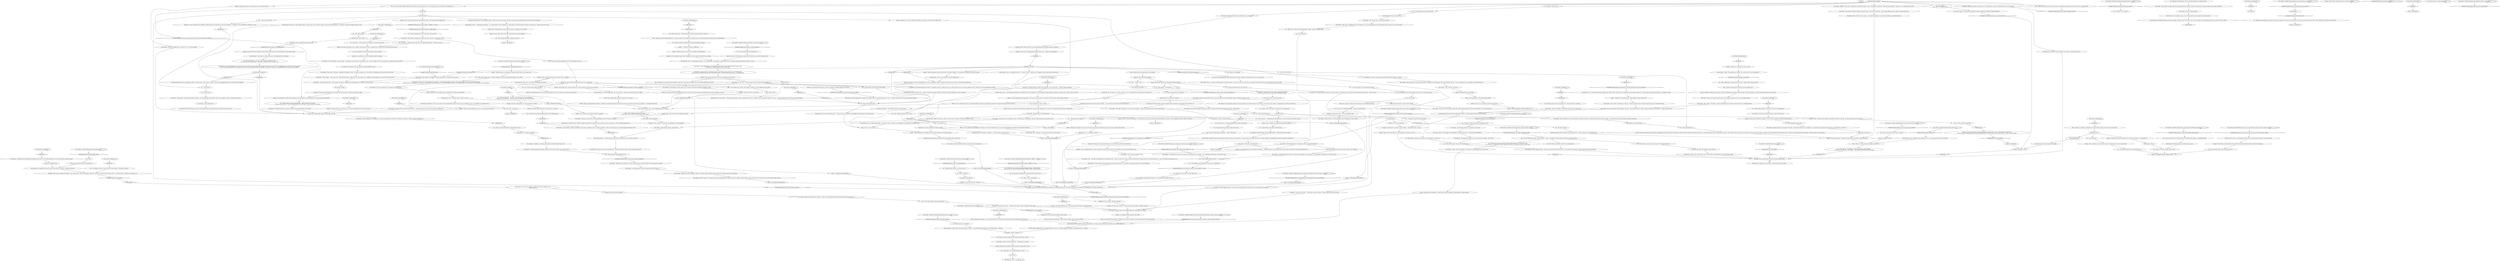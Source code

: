 # WHIRLING F1 / RHETORIC WC
# THE WHITECHECK TO MAKE SENSE OF THE SITUATION AND CONVINCE THE HARDIES TO COME CLEAN
# ==================================================
digraph G {
	  0 [label="START"];
	  1 [label="input"];
	  2 [label="You: \"So the missing eighth Hardie boy... is a Hardie girl?\""];
	  3 [label="Glen: \"You know, actually, some of the guys have been talking, and...\""];
	  4 [label="Rhetoric: Fair enough. I was just gonna make it up on the way. Here come the other good ideas!"];
	  5 [label="Titus Hardie: Variable[\"yard.hanged_pointed_at_cunoesse\"]"];
	  6 [label="Variable[\"yard.hanged_pointed_at_cunoesse\"]", shape=diamond];
	  7 [label="!(Variable[\"yard.hanged_pointed_at_cunoesse\"])", shape=diamond];
	  8 [label="Rhetoric: No, no. Don't listen to him. This is gold stuff. Now let's get *didactic*!"];
	  9 [label="You: \"Cock carousel.\""];
	  10 [label="Shanky: \"Fuck that! Kick his ass, boss, this is a fiddle-free establishment!\""];
	  11 [label="Titus Hardie: \"No, no. This fucking clown is trying to *get* to me. This ain't gonna work with Titus Hardie.\" He looks you in the eye. \"Put the fiddle down or walk away. It's that simple.\"\n\"No, no. This fucking suicide carny is trying to *get* to me. This ain't gonna work with Titus Hardie.\" He looks you in the eye. \"Put the fiddle down or walk away. It's that simple.\"
"];
	  12 [label="Fat Angus: \"We didn't light him on fire!\" You hear the fat man wheeze. He's trying to get up."];
	  13 [label="Kim Kitsuragi: \"There we go.\" He jots down a note. \"Don't come to the Wild North if you're not *white* enough.\""];
	  14 [label="Rhetoric: He'll get it. Go on."];
	  15 [label="Untitled hub"];
	  16 [label="You: \"Wait. Let's go back. I want to say something else...\""];
	  17 [label="Titus Hardie: \"We're not sure. Probably a bullet. The wound was difficult to see.\"\n\"Why the cover up?\""];
	  18 [label="Titus Hardie: You only manage to perform one more movement. An instinctive jerk to your left. Then -- no sound. No one screams. It's impossible to say where it comes from..."];
	  19 [label="Rhetoric: You caught the leader off guard. Now strike."];
	  20 [label="Fat Angus: \"I left it home. I can't get it, I'm too fucked...\" He grabs his chest. \"I'm sorry.\""];
	  21 [label="Jump to: [whathappenedthatnighthub]"];
	  22 [label="You: \"Yeah, I told you she's not what she seems. She's had special training -- for something shady.\""];
	  23 [label="Reaction Speed: Remember the two girls? He may be talking about the other one."];
	  24 [label="Jump to: [Untitled hub (03)]"];
	  25 [label="Titus Hardie: Variable[\"whirling.hardies_just_put_the_gun_in_your_mouth\"]"];
	  26 [label="Variable[\"whirling.hardies_just_put_the_gun_in_your_mouth\"]", shape=diamond];
	  27 [label="!(Variable[\"whirling.hardies_just_put_the_gun_in_your_mouth\"])", shape=diamond];
	  28 [label="Titus Hardie: \"What fucking questions, carousel man?\""];
	  29 [label="You: \"I don't feel so good.\""];
	  30 [label="Kim Kitsuragi: \"No-no,\" the lieutenant intervenes -- to re-contextualize. \"My partner is a spiritual man. He was a minister before joining the RCM. Many of us were...\""];
	  31 [label="Drama: Whatever -- just do the fiddle-thing, sire. It'll be artistic... and if you've already done it, do it *again*!"];
	  32 [label="Volition: *Pussy-boy?* What the hell is going on here? That does not sound trustworthy at all."];
	  33 [label="Shanky: \"Fatty!\" The little guy hits Angus on the back of the head. A loud slap. \"Say one more thing to the cops and I'll...\""];
	  34 [label="You: \"...because of some chick.\""];
	  35 [label="You: \"They drag you out back, light your corpse on fire and piss on you. They don't care.\"\n\"It's cool, guys.  You drag them out back, light their corpses on fire and piss on them. You don't care!\""];
	  36 [label="You: \"What do you mean, old man? What suicide?\""];
	  37 [label="Jump to: [whathappenedthatnighthub]"];
	  38 [label="Titus Hardie: \"Yeah -- she wouldn't. She's fucked if she shows up on police radar.\""];
	  39 [label="Titus Hardie: \"You do that.\" He grabs his beer and swirls it in his hand, then thinks of something. \"Hey, cop -- before you go.\""];
	  40 [label="You: \"Understood. Can you tell me anything about her? Name, current location?\"\n\"Sure. But can you tell me anything about this *affiliate*? Name, current location?\""];
	  41 [label="You: \"It's her, isn't it? The drug trafficker -- the missing eighth Hardie...\""];
	  42 [label="Logic: These theories -- not bad. Don't buy either one, but still. This guy's not as dumb as he looks."];
	  43 [label="Jump to: [Hardiehub1]"];
	  44 [label="Kim Kitsuragi: \"Yes, yes, a miniature train set...\" He turns to Titus. \"The point is, this *allegorical* Kim should've just told the truth.\""];
	  45 [label="You: \"Titus, the same thing happened to *me*. She manipulated *me* too.\""];
	  46 [label="You: I don't wanna say *cock-carousel* anymore."];
	  47 [label="Eugene: \"Brutal, Titus.\" He shakes his head. \"Brutal but true. She has a hold on him.\""];
	  48 [label="Rhetoric: Good. You got his attention. Now reward it with a  metaphor."];
	  49 [label="Titus Hardie: IsKimHere()"];
	  50 [label="IsKimHere()", shape=diamond];
	  51 [label="!(IsKimHere())", shape=diamond];
	  52 [label="Kim Kitsuragi: \"Officer? Look at me. I need to see if your face is drooping.\" He sounds incredibly worried."];
	  53 [label="You: \"Titus, man --  I was young and it was summer. I just had to take a dive.\""];
	  54 [label="Kim Kitsuragi: \"You won't hear it.\" The lieutenant intervenes. \"That's enough for the *circus* now, officer. Let's do *procedural questions* or even...\" He nods toward the exit. \"Why not take a little breather?\""];
	  55 [label="Eugene: \"Sounds like you're on some kind of carousel yourself. And it's not a pretty one.\""];
	  56 [label="Titus Hardie: Variable[\"whirling.hardie_failed_the_rhet_wc_again\"]"];
	  57 [label="Variable[\"whirling.hardie_failed_the_rhet_wc_again\"]", shape=diamond];
	  58 [label="!(Variable[\"whirling.hardie_failed_the_rhet_wc_again\"])", shape=diamond];
	  59 [label="You: \"Who do you think?\" (Keep playing the imaginary fiddle; grin sagely.)"];
	  60 [label="Titus Hardie: \"You better not OD in our booth, cop. Make sure you get out before you keel over.\""];
	  61 [label="Fat Angus: \"It wasn't that. It wasn't...\" the fat man says with a wheeze. \"We just couldn't get him down, okay?\""];
	  62 [label="You: \"That's it then. Case closed.\" (Look around.) \"We're going home, Kim.\""];
	  63 [label="You: \"You hear that, Angus! They're gonna kill me too!\""];
	  64 [label="Eugene: \"It wasn't for your fucking entertainment, Dennis. She...\" He gets a hold of himself."];
	  65 [label="You: \"What happened then?\""];
	  66 [label="Titus Hardie: \"Cop, I have no idea -- the girl says she didn't...\""];
	  67 [label="Titus Hardie: Variable[\"whirling.hardies_rhetoric_tibs_is_short_for_tiberius\"]"];
	  68 [label="Variable[\"whirling.hardies_rhetoric_tibs_is_short_for_tiberius\"]", shape=diamond];
	  69 [label="!(Variable[\"whirling.hardies_rhetoric_tibs_is_short_for_tiberius\"])", shape=diamond];
	  70 [label="Titus Hardie: \"Why *would* I?\" He looks you in the eye: \"I guess we abide all sorts of runaways and losers here. It's a Martinaise thing.\""];
	  71 [label="You: \"And you had ideas about *his* past too?\""];
	  72 [label="You: \"She's affiliated with the Hardies? So she's, like... a Hardie girl?\""];
	  73 [label="Titus Hardie: \"No. Absolutely not. She's just a woman who's sometimes in our company -- who  sympathizes with Klaasje. Let's leave it at that.\""];
	  74 [label="Titus Hardie: Variable[\"whirling.hardie_drugtrade_eight_is_trafficer\"] == true"];
	  75 [label="Variable[\"whirling.hardie_drugtrade_eight_is_trafficer\"] == true", shape=diamond];
	  76 [label="!(Variable[\"whirling.hardie_drugtrade_eight_is_trafficer\"] == true)", shape=diamond];
	  77 [label="Suggestion: What just happened between these two?"];
	  78 [label="You: \"Yes, Kim, I'm fine. Back to questions...\" (I don't want to die.)"];
	  79 [label="Titus Hardie: \"What fucking story?\""];
	  80 [label="Titus Hardie: \"But you -- you have *no idea* what you're doing up there. I can see it in your face, every time you come down and sing her song. She's in your head, man. You're fucked.\""];
	  81 [label="Titus Hardie: \"The fucking what now?\" He points to Garte. \"You mean the barman?\""];
	  82 [label="Titus Hardie: IsKimHere()"];
	  83 [label="IsKimHere()", shape=diamond];
	  84 [label="!(IsKimHere())", shape=diamond];
	  85 [label="Alain: \"Yeah like he's ever gonna pull top shelf pussy like that!\" The tattooed man laughs. \"He's what? Eight hundred years old now?\""];
	  86 [label="You: Can I? All those ideas looked really bad..."];
	  87 [label="You: \"I mean your sweet little plaything upstairs.\" (More fiddle playing.)"];
	  88 [label="Kim Kitsuragi: He gives you a stern sideways glance. \"Time to move to more *serious* matters. Like what really happened between you and the man you hanged.\""];
	  89 [label="You: \"They just hang you -- shoot you -- light you on fire. They don't care!\"\n\"It's cool, guys. You just hang them -- shoot them -- light them on fire. You don't care!\""];
	  90 [label="Titus Hardie: You only manage to perform one more movement. An instinctive jerk to your left. Then -- no sound. No one screams. It's impossible to say where it comes from..."];
	  91 [label="whathappenedthatnighthub"];
	  92 [label="Theo: \"No.\" You see him shake his silvery head. His calm voice is almost kind now. \"*I'm* not gonna do it. I'm too old for a shot like that now...\""];
	  93 [label="You: (Whisper) \"Kim, we did it.\""];
	  94 [label="You: \"Whose idea was it to hang him anyway -- hers?\""];
	  95 [label="Jump to: [whathappenedthatnighthub]"];
	  96 [label="Titus Hardie: \"Glad you understand that.\""];
	  97 [label="Titus Hardie: IsKimHere()"];
	  98 [label="IsKimHere()", shape=diamond];
	  99 [label="!(IsKimHere())", shape=diamond];
	  100 [label="Titus Hardie: \"Huh?\" He looks surprised."];
	  101 [label="Jump to: [Hardiehub1]"];
	  102 [label="Kim Kitsuragi: \"But I didn't say anything.\""];
	  103 [label="Kim Kitsuragi: \"That is absolutely not going to happen.\""];
	  104 [label="Titus Hardie: \"What are you, his bitch now?\""];
	  105 [label="Kim Kitsuragi: \"Thank you, I'll try,\" he says dryly. \"Please understand that Kim in this story was an allegory for *you*. You shouldn't try to hide the truth.\""];
	  106 [label="You: (Point to the lieutenant) \"You see, Kimothy here got himself into a jam...\""];
	  107 [label="Electrochemistry: That is a lie. You should cut FORWARD on the drink."];
	  108 [label="You: \"Like a damn deck of cards.\""];
	  109 [label="Rhetoric: These working class oafs don't know how to talk about *feelings*. You shouldn't have opened up to them. Or anyone."];
	  110 [label="You: \"I know what's going on here. I've been *wronged* too. I got this fucking dark shadow over my heart.\""];
	  111 [label="Titus Hardie: IsKimHere()"];
	  112 [label="IsKimHere()", shape=diamond];
	  113 [label="!(IsKimHere())", shape=diamond];
	  114 [label="You: \"Okay, men. It's clear you're being played like a fiddle.\" (Play an imaginary fiddle.)"];
	  115 [label="Titus Hardie: IsKimHere()"];
	  116 [label="IsKimHere()", shape=diamond];
	  117 [label="!(IsKimHere())", shape=diamond];
	  118 [label="Titus Hardie: \"*More* fiddle playing! I can't believe this shit. What is this *mime* trying to do, *get* to me?\"\n\"First he tries to kill himself and now this. What next?\""];
	  119 [label="Drama: He's working really, really hard to spin this."];
	  120 [label="Rhetoric: I do *not* understand! This fiddle play totally fell apart. The concept was solid, but the delivery -- *tragically* off. You sounded like a madman, not a cop."];
	  121 [label="Alain: A wince. It's involuntary. \"Bring that up *one more time* and you won't get to write that report.\""];
	  122 [label="Kim Kitsuragi: To your right, you sense the air move. The lieutenant draws his firearm."];
	  123 [label="Titus Hardie: IsKimHere()"];
	  124 [label="IsKimHere()", shape=diamond];
	  125 [label="!(IsKimHere())", shape=diamond];
	  126 [label="You: \"She told me some people were after her -- from Oranje. She wouldn't say more.\""];
	  127 [label="Titus Hardie: \"No,\" he shakes his head, \"you're not gonna be on a first name basis with this person.\""];
	  128 [label="Jump to: [whathappenedthatnighthub]"];
	  129 [label="Volition: He's calm now. Threw all that turmoil away and became himself again."];
	  130 [label="Kim Kitsuragi: \" ... \""];
	  131 [label="Rhetoric: So you put the gun in your mouth for the other guy -- couldn't even get it in your hand for me? This is bullshit. We'll never convince them without a gun."];
	  132 [label="You: I wanna get off, I don't like saying those things."];
	  133 [label="You: (Perform a dramatic *finale* on the imaginary fiddle.) \"The hunter becomes the hunter.\""];
	  134 [label="Titus Hardie: \"Look around, cop.\" He spreads his arms. \"These men are *dockworkers*, they don't wanna hear about your psycho circus!\""];
	  135 [label="You: \"I got fucked by some chick. Fucked real bad.\""];
	  136 [label="You: \"Cock carousel.\""];
	  137 [label="Titus Hardie: \"No, no, Glen... I wanna hear this. Who do you think is fucking fiddling me?\""];
	  138 [label="You: Okay, but *please* -- I can't afford to fail now. I've come too far..."];
	  139 [label="Titus Hardie: IsKimHere()"];
	  140 [label="IsKimHere()", shape=diamond];
	  141 [label="!(IsKimHere())", shape=diamond];
	  142 [label="You: \"Write it down, Kim -- in Martinaise they just kill you because they don't *like* you.\""];
	  143 [label="Shivers: Outside in the evening light -- ruined and old, shadows lengthen on the pavement. A distant gunshot."];
	  144 [label="Elizabeth: \"Fine. I'll tell him. After a long walk along the *coast*.\" She walks off without looking back."];
	  145 [label="You: \"They club you -- from behind -- string you up and go back to drinking.\"\n\"I understand. You club them -- from behind -- you string them up and go back to drinking.\""];
	  146 [label="Titus Hardie: IsKimHere()"];
	  147 [label="IsKimHere()", shape=diamond];
	  148 [label="!(IsKimHere())", shape=diamond];
	  149 [label="Fat Angus: \"It wasn't that. It wasn't...\" the fat man says with a wheeze. \"We didn't hit him, okay?\""];
	  150 [label="Titus Hardie: He nods."];
	  151 [label="Reaction Speed: Hah! Here we go. Jigsaw pieces falling into place..."];
	  152 [label="You: \"Good bye, Titus.\" [Leave.]"];
	  153 [label="Rhetoric: I do not understand. They're just stupid, probably. Too stupid to understand the arguments. Maybe the lieutenant could do it for you."];
	  154 [label="You: \"You know, it's okay for there to be a Hardie girl, Titus.\""];
	  155 [label="Kim Kitsuragi: \"No,\" he whispers. \"You almost shot that girl. I don't want to...\""];
	  156 [label="Jump to: [Hardiehub1]"];
	  157 [label="Titus Hardie: \"So you got, played huh?\" Titus glances at the lieutenant."];
	  158 [label="Eugene: \"That *is* a nice way of putting it -- he stole it from a song, by this old guy who also got fucked by a woman. I can't remember his name, I think he's dead now.\""];
	  159 [label="You: \"Titus, man -- I should've seen it coming. It was *right behind her eyes*.\" (Point to your eyes.)"];
	  160 [label="You: \"Cock carousel.\""];
	  161 [label="Titus Hardie: \"Yeah, thanks for bringing a new word in my life.\" He nods. \"Now fuck off, will'ya?\""];
	  162 [label="Eugene: \"Yeah, we're all very focused. What does it mean?\""];
	  163 [label="Rhetoric: That's right. Titus is ready to break. You've come too far not to trust me now, pussy-boy!"];
	  164 [label="You: \"Goooooooooood... lord... what is happening to me?\" (Look up.)"];
	  165 [label="RHETORIC HUB FFS"];
	  166 [label="Titus Hardie: IsMorning()"];
	  167 [label="IsMorning()", shape=diamond];
	  168 [label="!(IsMorning())", shape=diamond];
	  169 [label="Jump to: [NewspaperEndgame(\"HARIES_ARREST_W_KI ...]"];
	  170 [label="Volition: Steel yourself, push on. Just ignore Theo."];
	  171 [label="Titus Hardie: \"Cause the girls asked us to. They were in some shit.\""];
	  172 [label="Titus Hardie: His face sets like concrete. He shakes his head solemnly. \"We're Hardie *boys* and that's *it*.\""];
	  173 [label="Shanky: \"What are they whispering, Titus? I can't hear anything.\""];
	  174 [label="Titus Hardie: \"I don't know.\" He shrugs. \"Some kind of bitch fight, I think.\" He snaps his fingers at you. \"Hey, bitches! No fighting in the Union booth! Talk or walk!\""];
	  175 [label="Kim Kitsuragi: \"I didn't,\" the lieutenant says quietly. \"Let's not do stories. Let's do *questions*.\""];
	  176 [label="Titus Hardie: IsKimHere()"];
	  177 [label="IsKimHere()", shape=diamond];
	  178 [label="!(IsKimHere())", shape=diamond];
	  179 [label="You: \"The same thing happened to my friend Garte over there. A chick tried to make  him part of her cock carousel.\""];
	  180 [label="Rhetoric: Klaasje is playing them like a fiddle -- tell them how bad they got played and they'll tell you the truth. There are many ways to go about it -- all of them *really good*."];
	  181 [label="Kim Kitsuragi: He gives you a stern sideways glance. \"Time to move to more *serious* matters. Like what really happened between you and the man you hanged.\""];
	  182 [label="Kim Kitsuragi: \"He'll put the fiddle down.\" He turns to you. \"Put it down, officer.\""];
	  183 [label="Alain: \"Fuck you! *I'm* not from around. That's not why we...\""];
	  184 [label="Untitled hub (03)"];
	  185 [label="Titus Hardie: \"Huh?\" He looks surprised."];
	  186 [label="Conceptualization: Tibbs -- that's short for..."];
	  187 [label="Titus Hardie: \"Not yet. Just some ideas. She says the shot came from outside, behind the window somewhere. So that's a clue.\""];
	  188 [label="You: \"What do you mean?\""];
	  189 [label="Titus Hardie: \"You're not getting to her,\" he says calmly. \"This person is affiliated with the Hardie boys. It's Klaasje you want to talk to.\""];
	  190 [label="Untitled hub"];
	  191 [label="Jump to: [whathappenedthatnighthub]"];
	  192 [label="Jump to: [You: \"\"Gun me, Kim!\"\"]"];
	  193 [label="Titus Hardie: \"You need to man up and take charge, little guy. Shit's got to be equal in a couple. Listen to your buddy Titus here.\" He points to himself. \"Nothing like this would ever happen to a Hardie boy.\""];
	  194 [label="Titus Hardie: \"The hunter becomes the *hunter*?\" He shakes his head. \"A little tip for you, cop. The next time you try to fuck with someone's head -- make sure you're not fucked there yourself.\""];
	  195 [label="You: You promised there would be good options. Where are they?"];
	  196 [label="Jump to: [Hardiehub1]"];
	  197 [label="Conceptualization: So that's what it was -- a song you heard at some point, lodged in the back of your head. Probably not a very *good* point."];
	  198 [label="Volition: It was me. I made you sound weak and I shouldn't have. But *this* guy, Goldmouth, he's way in over his head. Be careful with his so-called advice."];
	  199 [label="Titus Hardie: \"Yeah, it fucking is, but whaddaya do -- say no to a nice piece of ass like that?\" He looks you in the eye. \"I'd like to see you try, fiddle-man.\""];
	  200 [label="Kim Kitsuragi: He gives you a stern sideways glance. \"Time to move to more *earthly* matters. Like what really happened here -- detective?\" He snaps his fingers under your nose."];
	  201 [label="You: \"They just hang you, like in the dark ages -- make a display of your corpse.\"\n\"There's no need to hide it. You just hang people like in the dark ages -- make a display of the corpse.\"
"];
	  202 [label="Titus Hardie: Variable[\"whirling.hardie_failed_the_rhet_wc_again\"]"];
	  203 [label="Variable[\"whirling.hardie_failed_the_rhet_wc_again\"]", shape=diamond];
	  204 [label="!(Variable[\"whirling.hardie_failed_the_rhet_wc_again\"])", shape=diamond];
	  205 [label="You: One of his boys will.\nOne of his boys will!"];
	  206 [label="You: (Turn to Theo.) \"What happens if I keep talking? You gonna *kill* me too -- in this bar?! FOR NOTHING?!\""];
	  207 [label="Rhetoric: Girls plural? There's another girl? Two of them? Take note of this. They'll probably say more about her later."];
	  208 [label="Titus Hardie: Variable[\"TASK.perform_field_autopsy_done\"]"];
	  209 [label="Variable[\"TASK.perform_field_autopsy_done\"]", shape=diamond];
	  210 [label="!(Variable[\"TASK.perform_field_autopsy_done\"])", shape=diamond];
	  211 [label="Perception (Sight): At least you'll know what to look for now -- when you get around to doing the autopsy."];
	  212 [label="Titus Hardie: \"I've done this job for ten years. I've seen it before. It's the politician in the motel room with the dead hooker scenario -- only in reverse.\""];
	  213 [label="Titus Hardie: \"I do -- one of those mercenary buddies of his could've done it. They got guns. Training. Years of bad blood, probably. Or it could've been someone else from Krenel...\" He pauses to think."];
	  214 [label="Titus Hardie: \"She's got one of those *chequered* pasts. The shot could have missed. Could've been meant for her?\""];
	  215 [label="Jump to: [whathappenedthatnighthub]"];
	  216 [label="You: \"Okay -- *where* is she?\""];
	  217 [label="You: \"But you would *still* prefer if we didn't take her away?\""];
	  218 [label="Fat Angus: \"Guys, seriously. I've seen this. Stop laughing. Is his face drooping?\""];
	  219 [label="Kim Kitsuragi: \"Yes, yes, three-stringed banjo...\" He turns to Titus. \"The point is, this *allegorical* Kim should've just told the truth.\""];
	  220 [label="Alain: \"I kinda wanted to hear the circus, boss...\"\n\"I don't know, boss, I'm always up for another suicide attempt.\""];
	  221 [label="Titus Hardie: \"Yeah, what *is* happening to you?\" He inspects you: your eyes bulging and your face drooping down your skull. \"Are you on narcotics?\""];
	  222 [label="Empathy: He doesn't think she did. Or at least he *hopes* she didn't."];
	  223 [label="Fat Angus: \"It wasn't that, it wasn't...\" the fat man says with a wheeze. \"We didn't shoot him.\""];
	  224 [label="Titus Hardie: Variable[\"XP.keep_your_eye_on_the_powerful_guy_minus1_rhet_wc_pressure_cooker\"]"];
	  225 [label="Variable[\"XP.keep_your_eye_on_the_powerful_guy_minus1_rhet_wc_pressure_cooker\"]", shape=diamond];
	  226 [label="!(Variable[\"XP.keep_your_eye_on_the_powerful_guy_minus1_rhet_wc_pressure_cooker\"])", shape=diamond];
	  227 [label="Titus Hardie: IsAfternoon()"];
	  228 [label="IsAfternoon()", shape=diamond];
	  229 [label="!(IsAfternoon())", shape=diamond];
	  230 [label="Shivers: Outside under the rising sun -- tattered, and in ruins; the windows of the cafeteria aglow with her morning light."];
	  231 [label="You: \"Really. I'm gonna start typing up my report. It's gonna say: in Martinaise they just kill you because they don't *like* you...\""];
	  232 [label="Esprit de Corps: Go for it -- the lieutenant has his eyes set on the fat guy. Push Angus. We're almost there."];
	  233 [label="Composure: Fat Angus. The powerful guy. Mr. All Muscle. The time has come -- put him in the pressure cooker."];
	  234 [label="Titus Hardie: IsKimHere()"];
	  235 [label="IsKimHere()", shape=diamond];
	  236 [label="!(IsKimHere())", shape=diamond];
	  237 [label="Titus Hardie: \"Me too.\""];
	  238 [label="Eugene: \"Fuck, Dennis, we don't kill you if you work for the company! Half the harbour works for the company...\""];
	  239 [label="Jump to: [Untitled hub (02)]"];
	  240 [label="You: \"How did you know?\""];
	  241 [label="You: \"Did *she* kill him?\""];
	  242 [label="You: \"I'm gonna tell you a little story about *Kim* here.\""];
	  243 [label="Titus Hardie: The big guy turns to Glen who's about to say something."];
	  244 [label="You: \"That's *cafeteria manager* to you, Titus.\""];
	  245 [label="Rhetoric: No, no, there's no way off. The carousel is spinning."];
	  246 [label="You: \"Like a three-string banjo.\""];
	  247 [label="Shanky: \"Yeah me too. I'm always up to see a cop cry.\""];
	  248 [label="Kim Kitsuragi: \"The witness has no *hold* on officers of the RCM. My partner was just trying to get you to come clean -- in his *unusually emotional* way.\""];
	  249 [label="Shanky: \"Boss, I think he means a joyride made of suckas. You telling us we're suckers?\""];
	  250 [label="Drama: He's working really, really hard to spin this. It's not easy."];
	  251 [label="Jump to: [RHETORIC HUB FFS]"];
	  252 [label="Titus Hardie: IsKimHere()"];
	  253 [label="IsKimHere()", shape=diamond];
	  254 [label="!(IsKimHere())", shape=diamond];
	  255 [label="Shanky: \"Yeah, we liked it. It was fun, wasn't it guys?\" He looks around. \"We had a great time.\""];
	  256 [label="Kim Kitsuragi: The lieutenant has put down his notebook -- his hand is resting on his holster. He gives you an imperceptible nod."];
	  257 [label="Jump to: [Untitled hub]"];
	  258 [label="You: \"You hanged a corpse to cover up the real cause of death -- what was it?\""];
	  259 [label="Shanky: \"Goddamn right, this is Uniontown! You work for the company -- we *will* kill you!\""];
	  260 [label="You: (Turn to Angus.) \"Or what? You're gonna kill me like you killed him? FOR NO FUCKING REASON?\""];
	  261 [label="Titus Hardie: \"My brother. He's in the window replacement business.\"\n\"Nah, he's my brother. He's in the window replacement business.\""];
	  262 [label="Titus Hardie: \"They're powerful.\" He looks out the window. \"Connected to the Moralintern. She's clearly afraid for her life -- says if she showed up in your systems, she'd be ghosted away.\""];
	  263 [label="Titus Hardie: \"Why *would* I?\" He shrugs. \"I guess we abide all sorts of runaways and losers here. It's a Martinaise thing.\""];
	  264 [label="Jump to: [whathappenedthatnighthub]"];
	  265 [label="Titus Hardie: \"That's right.\" He blinks. \"It was her idea to hang him -- I liked it, for political reasons. It sent a good message.\""];
	  266 [label="You: \"You're going to stonewall me if I ask more about her, aren't you?\""];
	  267 [label="Titus Hardie: \"Nope,\" he says. \"You're not getting to her. It's Klaasje you want to talk to.\""];
	  268 [label="Titus Hardie: \"That woman is just *affiliated* with the Hardie boys. You don't know her, anyway. \""];
	  269 [label="Titus Hardie: Variable[\"whirling.hardie_rhetoric_wc\"]"];
	  270 [label="Variable[\"whirling.hardie_rhetoric_wc\"]", shape=diamond];
	  271 [label="!(Variable[\"whirling.hardie_rhetoric_wc\"])", shape=diamond];
	  272 [label="You: \"Don't talk -- just gun me.\""];
	  273 [label="Titus Hardie: \"Sure, binoclard -- allegory.\" Titus looks at him with a sympathetic smile. \"You didn't get played -- Titus did. I'm gonna do you a solid and change the subject, okay?\""];
	  274 [label="Rhetoric: Why did you say she's manipulating *you?* She's manipulating *them*, remember? I didn't tell you to say that -- who told him that filthy lie?"];
	  275 [label="You: \"Cock csrosssel\""];
	  276 [label="Glen: \"No we fucking ain't, asshole!\" Glen jumps in, shouting. \"No one's fiddling anyone in here!\""];
	  277 [label="You: \"'Tis pity she's a whore.\" (Wink.)"];
	  278 [label="Empathy: Why is Goldmouth mean to him? Something is wrong. It doesn't look like he's succeeding."];
	  279 [label="Titus Hardie: \"You hear that?\" He squints and points at you. \"One more peep out of you and you're on the curb, fiddle man.\""];
	  280 [label="Kim Kitsuragi: \"No-no...\" The lieutenant intervenes to re-contextualize. \"He's just playing his *viola da gamba*. Before becoming a detective my partner was a violinist. Many of us were...\""];
	  281 [label="Elizabeth: \"SHUT UP, ANGUS!\""];
	  282 [label="Half Light: The most terrible fear. Bigger than any before."];
	  283 [label="You: \"You hanged a corpse to cover up the real cause of death -- the bullet in his head.\""];
	  284 [label="Titus Hardie: Variable[\"XP.discover_the_bullet\"]"];
	  285 [label="Variable[\"XP.discover_the_bullet\"]", shape=diamond];
	  286 [label="!(Variable[\"XP.discover_the_bullet\"])", shape=diamond];
	  287 [label="Titus Hardie: \"Lizzie.\" He turns to the fixer. \"Your help is no longer needed here. Go tell Evrart.\""];
	  288 [label="Fat Angus: \"We didn't light him on fire!\" You hear the fat man wheeze. He's trying to get up. \"No one pissed on him either!\""];
	  289 [label="Shanky: \"Good analogy, boss.\" The rat-faced man snickers."];
	  290 [label="Titus Hardie: \"Tibbs patched the window. And the corpse -- we hanged.\""];
	  291 [label="You: \"Thank you for this, Titus. I'll go talk to her -- for the last time.\" (Conclude.)"];
	  292 [label="You: \"Why would help someone like that out?\""];
	  293 [label="Eugene: \"I like that.\" The young guy nods. \"Been thinkin' the same thing myself.\""];
	  294 [label="Titus Hardie: \"Tell you what I'd do -- check out the coast for vantage points. Maybe consult with a ballistics buddy of mine -- that's what *I'd* do. If I wasn't too busy doing this clown dance with you.\""];
	  295 [label="Kim Kitsuragi: \"In Martinaise they just kill you because they don't *like* you...\""];
	  296 [label="Suggestion: A little too far there -- but you're definitely right."];
	  297 [label="Titus Hardie: The big guy steps toward you. \"Fella, you think too much. Ease off, alright? You're gonna hurt your head.\""];
	  298 [label="Empathy: Right now he's grateful he hasn't gotten his brother into this mess."];
	  299 [label="You: [Leave.]"];
	  300 [label="Kim Kitsuragi: \"No, he's not.\" He looks at you with pleading eyes."];
	  301 [label="Jump to: [Hardiehub1]"];
	  302 [label="Titus Hardie: \"I have no idea, E.\" He shakes his head. \"I don't know what a pussy-boy is. I'm old fashioned.\"\n\"First he tries to kill himself and now this?\" He shakes his head. \"I don't know what a pussy-boy is. I'm old fashioned.\""];
	  303 [label="Titus Hardie: IsKimHere()"];
	  304 [label="IsKimHere()", shape=diamond];
	  305 [label="!(IsKimHere())", shape=diamond];
	  306 [label="Jump to: [Hardiehub1]"];
	  307 [label="Kim Kitsuragi: \"They kill you,\" he jots down, \"because they think it's *funny*.\""];
	  308 [label="Titus Hardie: \"Angie, where's your goddamn inhaler? You sound like you're dying.\""];
	  309 [label="Rhetoric: That's it, that's the weak one -- you flushed him out. Now go in for the..."];
	  310 [label="Elizabeth: \"Why are you so fucking FAT, Angus?!\" Lizzie snaps at him. \"Now it's all pointless, because of *you*. You wasted my time. I told you, Titus --\" she turns to him. \"I told you to just give her up.\""];
	  311 [label="Titus Hardie: Another nod."];
	  312 [label="Titus Hardie: \"It looked like she'd redosed after something went down. I've seen that look before, she was scared. I knew someone had died.\""];
	  313 [label="Kim Kitsuragi: \"Did *she* kill him?\""];
	  314 [label="Rhetoric: He means they'd been fucking?"];
	  315 [label="Conceptualization: Bet their father's named Atticus Hardie -- Lucretia Hardie would be their sister. Anyway."];
	  316 [label="You: \"These people -- who are they?\""];
	  317 [label="You: \"Okay -- I get it. Stonewalled.\""];
	  318 [label="Titus Hardie: \"Glad you understand that.\""];
	  319 [label="You: \"As I awakened into this world something came *with* me. An ancient sadness.\""];
	  320 [label="Rhetoric: Okay then. Your fault. You were one cock carousel away from breaking the case, but okay. Guess you don't need my help."];
	  321 [label="Kim Kitsuragi: \"Are you okay?\""];
	  322 [label="Titus Hardie: \"Yeah, you don't look so good...\" He extends a can. \"Beer?\""];
	  323 [label="Rhetoric: Those are the *other guys*. My shit is solid gold. You can trust me."];
	  324 [label="Shanky: \"It can't be good, boss.\" He turns to you. \"You got something more to say pussy boy man?\""];
	  325 [label="Shivers: Outside in the midday sun -- ruins. The pavements are cracked and the benches peeling. Newspapers blow in the wind."];
	  326 [label="Kim Kitsuragi: \"Yes, I understand, Alain -- that's your name, right? Alain. You'll *kill* us.\" He scratches in his notebook. \"That's what they do in the Wild North.\""];
	  327 [label="Reaction Speed: Too late. There is an awful ringing in your ears -- your body temperature spikes. You're burning all over -- with fear."];
	  328 [label="Shanky: \"Goddamn right! Don't *come around* if you're not *from around*!\""];
	  329 [label="You: \"I'm sorry I made you guys fight.\""];
	  330 [label="Titus Hardie: \"DENNIS!\" Titus roars. \"Stand down or I'll beat your head in. Theo --\" He points to the old man. \"Take your hand off the belt -- this isn't '31. I've got this under control.\""];
	  331 [label="You: \"So you *didn't* kill him. He was already dead.\""];
	  332 [label="Shanky: \"Yeah, let them know!\" The little guy slams his fist on the table. \"We'll kill you dead.\""];
	  333 [label="You: \"Why?\""];
	  334 [label="Perception (Sight): So there *was* a wound -- you should try looking for it one more time, before you send the body away."];
	  335 [label="Endurance: That's okay with the fat man, still wheezing there. He couldn't speak if he wanted to."];
	  336 [label="Jump to: [whathappenedthatnighthub]"];
	  337 [label="You: \"Short for Tiberius?\""];
	  338 [label="Titus Hardie: \"You may have noticed our girl's in some shit of her own.\""];
	  339 [label="Titus Hardie: \"The *can't show up on police radar* kind. There are people after her. From the Old Old World -- where she came from.\""];
	  340 [label="Titus Hardie: IsKimHere()"];
	  341 [label="IsKimHere()", shape=diamond];
	  342 [label="!(IsKimHere())", shape=diamond];
	  343 [label="Kim Kitsuragi: \"And why would you help someone like that? By taking on a murder?\""];
	  344 [label="Titus Hardie: \"I'm thinking -- someone's past caught up with them. Either hers or his.\""];
	  345 [label="You: \"Hers?\""];
	  346 [label="Titus Hardie: \"In a manner of speaking.\""];
	  347 [label="Titus Hardie: \"That's right. If we didn't take care of the people who end up here, this place would just be a couple of ruins and some cargo containers.\""];
	  348 [label="Kim Kitsuragi: The lieutenant inclines his head, only slightly. \"Thanks for your time, Titus. Case closed.\" He takes out his notebook and writes a few words. \"Let's go, officer.\""];
	  349 [label="Untitled hub (02)"];
	  350 [label="You: \"Titus, she played Kim like a miniature train set.\""];
	  351 [label="You: \"Kimmo got to thinking he could trust this bad chick. Because she was hot. So he asked her to *lie* for him. She promised she would -- then ratted him out. Almost cost him his job.\""];
	  352 [label="Titus Hardie: Variable[\"whirling.hardie_failed_the_rhet_wc\"]"];
	  353 [label="Variable[\"whirling.hardie_failed_the_rhet_wc\"]", shape=diamond];
	  354 [label="!(Variable[\"whirling.hardie_failed_the_rhet_wc\"])", shape=diamond];
	  355 [label="You: You guys are always telling me they're good and then they *aren't*!"];
	  356 [label="You: \"He was dead *before* you hanged him?\""];
	  357 [label="Composure: But you know someone who *might*."];
	  358 [label="Titus Hardie: Variable[\"XP.keep_your_eye_on_the_powerful_guy_minus1_rhet_wc_pressure_cooker\"]"];
	  359 [label="Variable[\"XP.keep_your_eye_on_the_powerful_guy_minus1_rhet_wc_pressure_cooker\"]", shape=diamond];
	  360 [label="!(Variable[\"XP.keep_your_eye_on_the_powerful_guy_minus1_rhet_wc_pressure_cooker\"])", shape=diamond];
	  361 [label="You: \"You hear that, Angus! They're gonna kill me too!\""];
	  362 [label="Titus Hardie: IsKimHere()"];
	  363 [label="IsKimHere()", shape=diamond];
	  364 [label="!(IsKimHere())", shape=diamond];
	  365 [label="Theo: \"Officer, you *will* be next if you don't shut up.\" The old man reaches for his belt, but his voice is strangely calm."];
	  366 [label="You: \"If Klaasje didn't kill him -- why the cover up?\""];
	  367 [label="Esprit de Corps: The coroner and his assistant are wrapped in blue: hands covered in blue gloves, mouths covered by blue masks, bodies by blue aprons. The coroner wipes his brow, scalpel still in his hand. \"Get the light. Shine it in his mouth,\" he tells his assistant. The coroner squats, to better see as the light illumines the darkness inside. \"Well, shit. Can't blame them for missing that. Get the saw, Alan. This just got fun.\""];
	  368 [label="Titus Hardie: \"We went upstairs. Sure as day the merc was dead. And there was a bullet hole through the window. Fucking...\" He scratches his chin. \"Dirty sheets and bottles everywhere.\""];
	  369 [label="You: Back to cop questions."];
	  370 [label="Titus Hardie: \"Yeah.\" He nods. \"Good man.\""];
	  371 [label="Drama: That's all he knows -- that's all she's told him."];
	  372 [label="You: \"What are you thinking?\""];
	  373 [label="You: (Whisper to the lieutenant.) \"Kim, I can't keep doing this. You take the wheel.\""];
	  374 [label="Jump to: [whathappenedthatnighthub]"];
	  375 [label="Jump to: [whathappenedthatnighthub]"];
	  376 [label="Titus Hardie: Variable[\"XP.glen_says_he_thinks_she_could_be_a_new_hardie\"] == true"];
	  377 [label="Variable[\"XP.glen_says_he_thinks_she_could_be_a_new_hardie\"] == true", shape=diamond];
	  378 [label="!(Variable[\"XP.glen_says_he_thinks_she_could_be_a_new_hardie\"] == true)", shape=diamond];
	  379 [label="Titus Hardie: \"I wouldn't go that far. She's just a woman who's sometimes in our company -- who sympathizes with Klaasje. Let's leave it at that.\""];
	  380 [label="Glen: The blond shuts his mouth before a word escapes."];
	  381 [label="You: Convince Titus he is being manipulated."];
	  382 [label="You: Variable[\"whirling.hardie_rhetoric_wc\"]"];
	  383 [label="Variable[\"whirling.hardie_rhetoric_wc\"]", shape=diamond];
	  384 [label="!(Variable[\"whirling.hardie_rhetoric_wc\"])", shape=diamond];
	  385 [label="You: \"Kim, I'm gonna need your gun again. \""];
	  386 [label="Rhetoric: I don't understand what happened. Why did you *say* that? I didn't tell you to say that! Put the fiddle down and never go off script like that again."];
	  387 [label="Titus Hardie: \"Yeah yeah, cock carousel. I hear the goddamned *word*. What are you saying?\""];
	  388 [label="You: \"Cock carousel.\""];
	  389 [label="Kim Kitsuragi: \"No-no...\" The lieutenant intervenes -- to re-contextualize. \"He's just playing his *viola da gamba*. Before becoming a detective my partner was a violinist. Many of us were...\""];
	  390 [label="Eugene: \"Like hell it is! I still can't believe he called you a *pussy-boy*, Titus. What does that mean?\""];
	  391 [label="You: \"They just hang you -- shoot you -- whatever! They can't even remember.\"\n\"I understand. You hang them -- you shoot them -- whatever! You can't even remember.\""];
	  392 [label="Shivers: Outside in the nightlight -- quiet, dressed in sodium lamps. Torn and in tatters..."];
	  393 [label="Titus Hardie: IsKimHere()"];
	  394 [label="IsKimHere()", shape=diamond];
	  395 [label="!(IsKimHere())", shape=diamond];
	  396 [label="Kim Kitsuragi: \"You hanged the corpse to cover up the real cause of death -- what was it?\""];
	  397 [label="Titus Hardie: Variable[\"whirling.hardies_theo_thinks_youll_kill_yourself\"]"];
	  398 [label="Variable[\"whirling.hardies_theo_thinks_youll_kill_yourself\"]", shape=diamond];
	  399 [label="!(Variable[\"whirling.hardies_theo_thinks_youll_kill_yourself\"])", shape=diamond];
	  400 [label="Hand/Eye Coordination: Firearm! A Glace 08, or a .38 calibre pistol -- either is small enough for you to have missed."];
	  401 [label="You: \"So, *who* killed the merc then? Any leads?\""];
	  402 [label="Kim Kitsuragi: The lieutenant gives a smile only you can see."];
	  403 [label="Titus Hardie: \"Oh, you meant *that* kind of training -- like a spy?\" He scratches his chin. \"Maybe. The kind of people who are after her... I guess she'd have to be.\""];
	  404 [label="Jump to: [whathappenedthatnighthub]"];
	  405 [label="Titus Hardie: \"I mean the people after Klaasje. Maybe the shot missed. Maybe it was meant for *her*?\""];
	  406 [label="Titus Hardie: IsKimHere()"];
	  407 [label="IsKimHere()", shape=diamond];
	  408 [label="!(IsKimHere())", shape=diamond];
	  409 [label="Titus Hardie: Variable[\"whirling.hardies_reaction_speed_another_girl_picked_up\"]"];
	  410 [label="Variable[\"whirling.hardies_reaction_speed_another_girl_picked_up\"]", shape=diamond];
	  411 [label="!(Variable[\"whirling.hardies_reaction_speed_another_girl_picked_up\"])", shape=diamond];
	  412 [label="Titus Hardie: \"We had... help. From another girl. It was her idea to hang him -- and I liked it, for political reasons. It sent a good message.\""];
	  413 [label="Suggestion: Still, after all this headache..."];
	  414 [label="Titus Hardie: \"I'll say it again...\" Titus turns to you. \"All the Hardie boys are *right here*, cop. That woman is just *affiliated* with the Hardie boys. You don't know her, anyway. \""];
	  415 [label="Titus Hardie: Variable[\"whirling.hardies_just_put_the_gun_in_your_mouth\"]"];
	  416 [label="Variable[\"whirling.hardies_just_put_the_gun_in_your_mouth\"]", shape=diamond];
	  417 [label="!(Variable[\"whirling.hardies_just_put_the_gun_in_your_mouth\"])", shape=diamond];
	  418 [label="Kim Kitsuragi: \"No, no.\" He looks around. \"There is no story.\""];
	  419 [label="Titus Hardie: IsKimHere()"];
	  420 [label="IsKimHere()", shape=diamond];
	  421 [label="!(IsKimHere())", shape=diamond];
	  422 [label="Alain: \"At least he put the fucking fiddle down. I've seen this before, Titus. Addict cops. They got access to confiscated drugs and then they start *experimenting*.\""];
	  423 [label="Kim Kitsuragi: \"Got it.\" He takes out his notebook. \"Kill you -- because they don't like you. All because...\""];
	  424 [label="Rhetoric: Convince *Titus?* he's being manipulated? You should know by now -- Titus Hardie will never falter.\nConvince Titus he's being manipulated? Bad idea. Bringing her up will do no good. You should know by now -- *Titus* will never falter."];
	  425 [label="Titus Hardie: Variable[\"XP.discover_the_bullet\"]"];
	  426 [label="Variable[\"XP.discover_the_bullet\"]", shape=diamond];
	  427 [label="!(Variable[\"XP.discover_the_bullet\"])", shape=diamond];
	  428 [label="Titus Hardie: Variable[\"whirling.hardie_drama_rc_success_they_lie\"]"];
	  429 [label="Variable[\"whirling.hardie_drama_rc_success_they_lie\"]", shape=diamond];
	  430 [label="!(Variable[\"whirling.hardie_drama_rc_success_they_lie\"])", shape=diamond];
	  431 [label="Fat Angus: \"We didn't kill him! We didn't even *hang him*, he was dead when...\" He takes a breath, wheezing."];
	  432 [label="Kim Kitsuragi: \"Work for the wrong company,\" he jots down, \"and they execute you.\""];
	  433 [label="Rhetoric: He's on to you. He knows what you're trying to do..."];
	  434 [label="Titus Hardie: \"You don't get to talk yet, Shanky.\" He points at him. \"You're still on the bench -- and you keep taking it easy too, Angus.\" He turns back to you."];
	  435 [label="Composure: Does he? His closed fist is shaking... it's *you* who's in control. Let them have their moment."];
	  436 [label="Untitled hub"];
	  437 [label="Titus Hardie: \"Yeah, sure. You don't need my clues. You're doing a great job on your own.\" He shakes his head."];
	  438 [label="Titus Hardie: \"She...\" He looks up. \"Klaasje came to Martinaise to hide -- many of us did. This is where you wash up when there's nowhere left to go. The Union takes you in -- now, she *refused* that protection, but...\""];
	  439 [label="Kim Kitsuragi: \"Really. We're ready to begin our report. I've already started, actually.\" He turns back to his notebook, and writes as he speaks:"];
	  440 [label="Shanky: \"Yeah, let them know!\" The little guy slams his fist on the table. \"We'll kill you dead.\""];
	  441 [label="You: \"Gun me, Kim!\""];
	  442 [label="Titus Hardie: \"Oh, *that* shadow. A man your age... the *hangover* must be lethal.\" He measures you up. \"I never thought I'd say this, but maybe you should cut back on the drink?\""];
	  443 [label="Rhetoric: This man would rather live in a *fantasy* world where he *isn't* a complete loser. You need to be more forceful the next time."];
	  444 [label="Titus Hardie: \"That's a nice way of putting it, but you know...\" He scratches the back of his head. \"I'm in the Dockworkers' Union. Not the Heartworkers'.\"\n\"That's a nice way of putting it, but you know...\" He scratches the back of his head. \"I'm in the Dockworkers' Union. Not the Heartworkers'. And you should see a shrink about your suicide ideas.\""];
	  445 [label="Titus Hardie: \"What the hell are you talking about?\""];
	  446 [label="Jump to: [Hardiehub1]"];
	  447 [label="You: \"That is unimportant. Focus on the words *cock carousel*.\""];
	  448 [label="Rhetoric: You keep failing cause you haven't failed enough times. You just need to go over and over and over this."];
	  449 [label="Rhetoric: Oh, you don't like these *arguments*? Let's see you come up with your own then! C'mon, everyone's waiting! Where are they?"];
	  450 [label="Drama: He's working really, really hard to spin this, but it's not easy."];
	  451 [label="You: \"What happened Sunday night?\""];
	  452 [label="Fat Angus: The room falls quiet. So quiet you can hear Angus wheeze."];
	  453 [label="Untitled hub (04)"];
	  454 [label="You: \"That's it then. Case closed.\" (Look around.) \"I'm going home.\""];
	  455 [label="Jump to: [NewspaperEndgame(\"HARIES_ARREST\", \"M ...]"];
	  456 [label="Reaction Speed: Suddenly there is an awful ringing in your ears -- your body temperature spikes. You're burning all over -- with fear."];
	  457 [label="Rhetoric: What? What does that mean?"];
	  458 [label="Titus Hardie: Variable[\"TASK.send_corpse_to_processing_done\"]"];
	  459 [label="Variable[\"TASK.send_corpse_to_processing_done\"]", shape=diamond];
	  460 [label="!(Variable[\"TASK.send_corpse_to_processing_done\"])", shape=diamond];
	  461 [label="Rhetoric: You're in. He's all yours. Questions!"];
	  462 [label="Rhetoric: Yes. No more small talk."];
	  463 [label="You: \"I didn't notice anything -- what kind of *shit* are we talking about?\""];
	  464 [label="Kim Kitsuragi: \"Hers -- you mean...\""];
	  465 [label="Titus Hardie: Variable[\"whirling.hardies_went_through_if_she_didnt_kill_him_why_cover_up_branch\"]"];
	  466 [label="Variable[\"whirling.hardies_went_through_if_she_didnt_kill_him_why_cover_up_branch\"]", shape=diamond];
	  467 [label="!(Variable[\"whirling.hardies_went_through_if_she_didnt_kill_him_why_cover_up_branch\"])", shape=diamond];
	  468 [label="Kim Kitsuragi: \"We'll take that into account.\" The lieutenant slides his notebook into his coat pocket. He turns to leave."];
	  469 [label="Rhetoric: A story that fits the occasion, of course! I invented a wonderful *allegory* for all this..."];
	  470 [label="Titus Hardie: Variable[\"whirling.hardie_failed_the_rhet_wc_again_again\"]"];
	  471 [label="Variable[\"whirling.hardie_failed_the_rhet_wc_again_again\"]", shape=diamond];
	  472 [label="!(Variable[\"whirling.hardie_failed_the_rhet_wc_again_again\"])", shape=diamond];
	  473 [label="You: \"It's her, isn't it -- the missing eighth Hardie? That's the other girl.\""];
	  474 [label="Kim Kitsuragi: \"That's enough for the *shadow* now, officer. Let's do *procedural questions* or even...\" He nods toward the exit. \"Why not take a little breather?\""];
	  475 [label="Rhetoric: You're a horrible gunless cop. This is all because you don't have a gun. You're never going to convince anyone without a gun."];
	  476 [label="Jump to: [RHETORIC HUB FFS]"];
	  477 [label="You: \"Okay, maybe there is no story, but listen to this!\" (Take me back to the good ideas.)"];
	  478 [label="Kim Kitsuragi: \"Not the point,\" he whispers. \"I just don't want to give you my gun.\""];
	  479 [label="You: \"Can't you trust me with it for *just* a second?\""];
	  480 [label="Kim Kitsuragi: \"No,\" he whispers. \"God no.\""];
	  481 [label="Titus Hardie: IsKimHere()"];
	  482 [label="IsKimHere()", shape=diamond];
	  483 [label="!(IsKimHere())", shape=diamond];
	  484 [label="Authority: A man like Titus is way too confident to get that analogy."];
	  485 [label="Rhetoric: Oh, you want more good options? Here we go, so goooooood..."];
	  486 [label="Titus Hardie: \"Sucks for you.\" He shrugs. \"But get this straight -- no one manipulates Titus Hardie. I knew I was *sticking it in crazy*.\" He points to the stairs."];
	  487 [label="Eugene: \"Boss, I think he's just gonna keep saying cock carousel.\""];
	  488 [label="Titus Hardie: \"Do we? Because I really, *really* don't.\" He tilts his head with something resembling curiosity."];
	  489 [label="Shanky: \"Yeah, you pull *incredible* pussy, boss. No one pulls pussy like you!\""];
	  490 [label="You: \"Titus, pussy-boy...\" (Dramatically put the fiddle down.) \"You and I both now where this is going.\""];
	  491 [label="You: \"...because you're a *foreigner*.\""];
	  492 [label="Suggestion: Good. I like this. This guy is learning."];
	  493 [label="Titus Hardie: IsNight()"];
	  494 [label="IsNight()", shape=diamond];
	  495 [label="!(IsNight())", shape=diamond];
	  496 [label="Titus Hardie: IsKimHere()"];
	  497 [label="IsKimHere()", shape=diamond];
	  498 [label="!(IsKimHere())", shape=diamond];
	  499 [label="Kim Kitsuragi: \"You hanged the corpse to cover up the real cause of death -- the bullet in his head.\""];
	  500 [label="Untitled hub (02)"];
	  501 [label="Half Light: The man's fists under the table are balled -- you can tell from his neck and shoulders. He means it."];
	  502 [label="You: \"Got it. Tell me something else.\""];
	  503 [label="Shivers: Suddenly the wind picks up outside. You hear it rattling the large windows in their frames. It carries newspapers, circles the Whirling-in-Rags in a warm column..."];
	  504 [label="Titus Hardie: \"No. My answer is no, Glen.\" He turns to you. \"We're Hardie *boys* and that's how it's gonna stay.\""];
	  505 [label="Kim Kitsuragi: \"Yes, yes, like a deck of cards...\" He turns to Titus. \"The point is, this *allegorical* Kim should've just told the truth.\""];
	  506 [label="Rhetoric: I don't know what went wrong the last time. You have so many *good* ideas here. Make them all see they're *puppets on a string*."];
	  507 [label="Eugene: \"*I* think you're losing it, fiddle-man.\""];
	  508 [label="Eugene: \"Did he just call you a *pussy-boy*?\""];
	  509 [label="Titus Hardie: IsKimHere()"];
	  510 [label="IsKimHere()", shape=diamond];
	  511 [label="!(IsKimHere())", shape=diamond];
	  512 [label="Titus Hardie: \"Klaasje came down.\" He points to the stairs. \"She seemed really out of it. Drugged up -- even more than usual. Bug eyed and gurning, you know? Not in a *fun* way.\""];
	  513 [label="Rhetoric: Just remember it's about more than Klaasje. It's about these men and Martinaise: their district, their *responsibility*."];
	  514 [label="You: \"...because they *like* killing.\""];
	  515 [label="You: \"...because you work for the wrong people.\""];
	  516 [label="Kim Kitsuragi: \"Huh?\" The lieutenant raises his brow."];
	  517 [label="Theo: \"You just killed yourself. Like I said you would -- suicide...\" He shakes his silvery head; his calm voice is almost kind now."];
	  518 [label="You: \"Wait. Stop. Let's go back. I want to say something else...\""];
	  519 [label="You: Look at Kim first."];
	  520 [label="You: \"Who's *Tibbs*?\"\n\"Who's Tibbs -- the eighth Hardie?\""];
	  521 [label="You: \"Earlier you said the *girls* asked for your help. Was this the other girl?\""];
	  522 [label="You: \"Who is she -- this *other* girl? Do I know her?\""];
	  0 -> 0
	  2 -> 72
	  3 -> 503
	  4 -> 475
	  5 -> 5
	  5 -> 6
	  6 -> 154
	  7 -> 477
	  8 -> 350
	  9 -> 160
	  10 -> 278
	  11 -> 509
	  12 -> 308
	  13 -> 452
	  14 -> 141
	  15 -> 453
	  15 -> 204
	  15 -> 61
	  16 -> 326
	  17 -> 457
	  18 -> 454
	  19 -> 230
	  20 -> 309
	  21 -> 90
	  22 -> 402
	  23 -> 521
	  24 -> 183
	  25 -> 25
	  25 -> 26
	  26 -> 479
	  27 -> 4
	  28 -> 42
	  29 -> 321
	  30 -> 118
	  31 -> 250
	  32 -> 30
	  33 -> 329
	  34 -> 120
	  35 -> 287
	  36 -> 455
	  37 -> 90
	  38 -> 315
	  39 -> 502
	  40 -> 266
	  41 -> 296
	  42 -> 214
	  44 -> 192
	  45 -> 485
	  46 -> 319
	  47 -> 418
	  48 -> 107
	  48 -> 349
	  48 -> 245
	  49 -> 49
	  49 -> 50
	  50 -> 473
	  51 -> 108
	  52 -> 28
	  53 -> 443
	  54 -> 108
	  55 -> 110
	  56 -> 56
	  56 -> 57
	  57 -> 152
	  58 -> 506
	  59 -> 507
	  60 -> 119
	  61 -> 308
	  62 -> 516
	  63 -> 455
	  64 -> 495
	  65 -> 367
	  66 -> 221
	  67 -> 67
	  67 -> 68
	  68 -> 336
	  68 -> 368
	  69 -> 297
	  70 -> 403
	  71 -> 212
	  72 -> 378
	  73 -> 2
	  74 -> 74
	  74 -> 75
	  75 -> 40
	  76 -> 472
	  77 -> 460
	  78 -> 27
	  79 -> 468
	  80 -> 46
	  81 -> 243
	  81 -> 131
	  81 -> 446
	  82 -> 82
	  82 -> 83
	  83 -> 51
	  84 -> 217
	  85 -> 488
	  86 -> 448
	  87 -> 117
	  88 -> 389
	  89 -> 11
	  90 -> 168
	  91 -> 290
	  91 -> 328
	  91 -> 520
	  91 -> 330
	  91 -> 365
	  91 -> 400
	  91 -> 92
	  91 -> 93
	  92 -> 360
	  92 -> 15
	  93 -> 401
	  94 -> 345
	  95 -> 90
	  96 -> 127
	  97 -> 97
	  97 -> 98
	  98 -> 467
	  100 -> 438
	  102 -> 172
	  103 -> 440
	  103 -> 478
	  104 -> 131
	  104 -> 446
	  105 -> 272
	  106 -> 174
	  107 -> 48
	  108 -> 505
	  109 -> 300
	  110 -> 444
	  111 -> 112
	  111 -> 111
	  112 -> 299
	  113 -> 274
	  114 -> 275
	  115 -> 115
	  115 -> 116
	  116 -> 29
	  117 -> 421
	  118 -> 302
	  119 -> 199
	  120 -> 305
	  121 -> 500
	  122 -> 89
	  123 -> 123
	  123 -> 124
	  124 -> 312
	  125 -> 240
	  126 -> 37
	  127 -> 348
	  128 -> 90
	  129 -> 41
	  130 -> 271
	  131 -> 100
	  132 -> 244
	  133 -> 193
	  134 -> 219
	  135 -> 133
	  136 -> 54
	  137 -> 132
	  137 -> 58
	  137 -> 276
	  137 -> 194
	  138 -> 162
	  139 -> 139
	  139 -> 140
	  140 -> 325
	  141 -> 452
	  142 -> 422
	  143 -> 256
	  144 -> 76
	  145 -> 148
	  146 -> 146
	  146 -> 147
	  147 -> 12
	  148 -> 452
	  149 -> 308
	  150 -> 233
	  151 -> 1
	  151 -> 316
	  151 -> 71
	  153 -> 164
	  154 -> 171
	  155 -> 191
	  157 -> 47
	  158 -> 196
	  159 -> 443
	  160 -> 486
	  161 -> 45
	  161 -> 159
	  162 -> 387
	  163 -> 31
	  164 -> 220
	  165 -> 384
	  165 -> 354
	  165 -> 44
	  165 -> 109
	  165 -> 113
	  165 -> 178
	  165 -> 241
	  165 -> 372
	  166 -> 166
	  166 -> 167
	  167 -> 229
	  168 -> 226
	  170 -> 499
	  171 -> 206
	  172 -> 265
	  172 -> 39
	  173 -> 173
	  174 -> 414
	  175 -> 7
	  176 -> 176
	  176 -> 177
	  177 -> 53
	  178 -> 108
	  179 -> 80
	  180 -> 164
	  181 -> 9
	  182 -> 119
	  183 -> 145
	  184 -> 514
	  184 -> 33
	  184 -> 490
	  184 -> 515
	  185 -> 18
	  186 -> 66
	  187 -> 371
	  187 -> 501
	  188 -> 411
	  189 -> 150
	  190 -> 153
	  190 -> 265
	  190 -> 39
	  191 -> 90
	  192 -> 440
	  193 -> 104
	  194 -> 385
	  195 -> 484
	  197 -> 108
	  198 -> 445
	  199 -> 84
	  200 -> 119
	  201 -> 60
	  202 -> 202
	  202 -> 203
	  203 -> 491
	  204 -> 492
	  205 -> 357
	  206 -> 396
	  207 -> 122
	  208 -> 208
	  208 -> 209
	  209 -> 333
	  210 -> 210
	  211 -> 332
	  212 -> 288
	  213 -> 293
	  214 -> 292
	  215 -> 90
	  216 -> 188
	  217 -> 346
	  218 -> 28
	  219 -> 192
	  220 -> 246
	  221 -> 114
	  222 -> 450
	  223 -> 308
	  224 -> 224
	  224 -> 225
	  225 -> 256
	  226 -> 492
	  227 -> 227
	  227 -> 228
	  228 -> 324
	  229 -> 142
	  230 -> 256
	  231 -> 331
	  232 -> 238
	  233 -> 513
	  234 -> 234
	  234 -> 235
	  235 -> 283
	  236 -> 424
	  237 -> 36
	  238 -> 361
	  239 -> 499
	  240 -> 211
	  241 -> 65
	  242 -> 78
	  243 -> 379
	  244 -> 103
	  245 -> 387
	  246 -> 218
	  247 -> 175
	  248 -> 273
	  249 -> 8
	  250 -> 180
	  251 -> 164
	  252 -> 252
	  252 -> 253
	  253 -> 279
	  254 -> 301
	  255 -> 63
	  256 -> 456
	  257 -> 14
	  258 -> 16
	  259 -> 237
	  260 -> 430
	  261 -> 185
	  262 -> 370
	  263 -> 403
	  264 -> 90
	  265 -> 375
	  266 -> 317
	  267 -> 374
	  268 -> 189
	  269 -> 269
	  269 -> 270
	  270 -> 423
	  271 -> 351
	  272 -> 101
	  273 -> 483
	  274 -> 197
	  275 -> 81
	  276 -> 136
	  277 -> 198
	  278 -> 30
	  279 -> 119
	  280 -> 449
	  281 -> 355
	  282 -> 392
	  283 -> 310
	  284 -> 284
	  284 -> 285
	  285 -> 498
	  286 -> 395
	  287 -> 143
	  288 -> 308
	  289 -> 433
	  290 -> 335
	  291 -> 38
	  292 -> 69
	  293 -> 70
	  294 -> 128
	  295 -> 439
	  296 -> 267
	  297 -> 295
	  298 -> 94
	  300 -> 274
	  302 -> 323
	  303 -> 304
	  303 -> 303
	  304 -> 388
	  305 -> 9
	  307 -> 452
	  308 -> 19
	  309 -> 364
	  310 -> 286
	  311 -> 332
	  312 -> 239
	  313 -> 65
	  314 -> 289
	  315 -> 20
	  316 -> 261
	  317 -> 95
	  318 -> 374
	  319 -> 441
	  320 -> 480
	  321 -> 77
	  321 -> 159
	  322 -> 298
	  323 -> 137
	  323 -> 85
	  324 -> 119
	  325 -> 256
	  326 -> 452
	  327 -> 281
	  328 -> 182
	  329 -> 236
	  330 -> 434
	  331 -> 149
	  332 -> 183
	  333 -> 170
	  334 -> 332
	  335 -> 64
	  336 -> 90
	  337 -> 369
	  338 -> 435
	  339 -> 315
	  340 -> 340
	  340 -> 341
	  341 -> 342
	  342 -> 291
	  343 -> 262
	  344 -> 405
	  345 -> 464
	  346 -> 408
	  347 -> 96
	  348 -> 99
	  349 -> 316
	  349 -> 215
	  350 -> 43
	  351 -> 156
	  352 -> 352
	  352 -> 353
	  353 -> 55
	  354 -> 179
	  355 -> 322
	  356 -> 32
	  357 -> 14
	  358 -> 358
	  358 -> 359
	  359 -> 232
	  360 -> 513
	  361 -> 455
	  362 -> 362
	  362 -> 363
	  363 -> 431
	  364 -> 452
	  365 -> 399
	  366 -> 337
	  367 -> 332
	  368 -> 313
	  369 -> 461
	  370 -> 314
	  371 -> 339
	  372 -> 343
	  373 -> 347
	  374 -> 90
	  375 -> 90
	  376 -> 376
	  376 -> 377
	  377 -> 73
	  378 -> 522
	  379 -> 2
	  380 -> 413
	  381 -> 381
	  382 -> 382
	  382 -> 383
	  383 -> 268
	  384 -> 268
	  385 -> 102
	  386 -> 155
	  387 -> 248
	  388 -> 386
	  389 -> 249
	  390 -> 301
	  391 -> 222
	  392 -> 256
	  393 -> 393
	  393 -> 394
	  394 -> 121
	  395 -> 17
	  396 -> 16
	  397 -> 397
	  397 -> 398
	  398 -> 517
	  399 -> 91
	  400 -> 432
	  401 -> 186
	  402 -> 36
	  403 -> 315
	  404 -> 90
	  405 -> 292
	  406 -> 406
	  406 -> 407
	  407 -> 463
	  408 -> 344
	  409 -> 409
	  409 -> 410
	  410 -> 22
	  411 -> 187
	  412 -> 375
	  413 -> 216
	  413 -> 151
	  414 -> 189
	  415 -> 416
	  415 -> 415
	  416 -> 130
	  417 -> 474
	  418 -> 105
	  418 -> 476
	  419 -> 419
	  419 -> 420
	  420 -> 247
	  421 -> 273
	  422 -> 59
	  423 -> 183
	  424 -> 427
	  425 -> 425
	  425 -> 426
	  426 -> 282
	  427 -> 257
	  428 -> 428
	  428 -> 429
	  429 -> 356
	  430 -> 14
	  431 -> 280
	  432 -> 452
	  433 -> 169
	  434 -> 334
	  435 -> 451
	  436 -> 21
	  436 -> 125
	  436 -> 462
	  437 -> 263
	  438 -> 412
	  439 -> 294
	  440 -> 23
	  441 -> 129
	  442 -> 106
	  443 -> 195
	  444 -> 157
	  445 -> 134
	  445 -> 158
	  445 -> 52
	  445 -> 318
	  447 -> 161
	  449 -> 277
	  450 -> 87
	  451 -> 512
	  452 -> 307
	  453 -> 34
	  453 -> 390
	  453 -> 200
	  453 -> 144
	  453 -> 88
	  454 -> 184
	  456 -> 281
	  457 -> 231
	  458 -> 458
	  458 -> 459
	  459 -> 366
	  460 -> 207
	  461 -> 90
	  462 -> 20
	  463 -> 338
	  464 -> 464
	  465 -> 465
	  465 -> 466
	  466 -> 404
	  467 -> 213
	  469 -> 417
	  470 -> 470
	  470 -> 471
	  472 -> 447
	  473 -> 242
	  474 -> 108
	  475 -> 100
	  476 -> 164
	  477 -> 3
	  478 -> 191
	  479 -> 24
	  480 -> 191
	  481 -> 481
	  481 -> 482
	  482 -> 320
	  483 -> 42
	  484 -> 442
	  485 -> 163
	  485 -> 132
	  485 -> 489
	  485 -> 276
	  485 -> 86
	  485 -> 58
	  486 -> 79
	  487 -> 135
	  488 -> 508
	  489 -> 119
	  490 -> 487
	  491 -> 327
	  492 -> 223
	  493 -> 493
	  493 -> 494
	  494 -> 391
	  495 -> 165
	  496 -> 496
	  496 -> 497
	  497 -> 306
	  498 -> 452
	  499 -> 310
	  500 -> 259
	  500 -> 205
	  500 -> 519
	  501 -> 138
	  502 -> 436
	  503 -> 437
	  504 -> 190
	  505 -> 192
	  506 -> 164
	  507 -> 10
	  508 -> 251
	  509 -> 510
	  509 -> 511
	  510 -> 181
	  511 -> 119
	  512 -> 311
	  513 -> 201
	  514 -> 254
	  515 -> 258
	  516 -> 13
	  517 -> 35
	  517 -> 62
	  517 -> 518
	  518 -> 326
	  519 -> 255
	  520 -> 260
	  521 -> 264
	  522 -> 126
}

